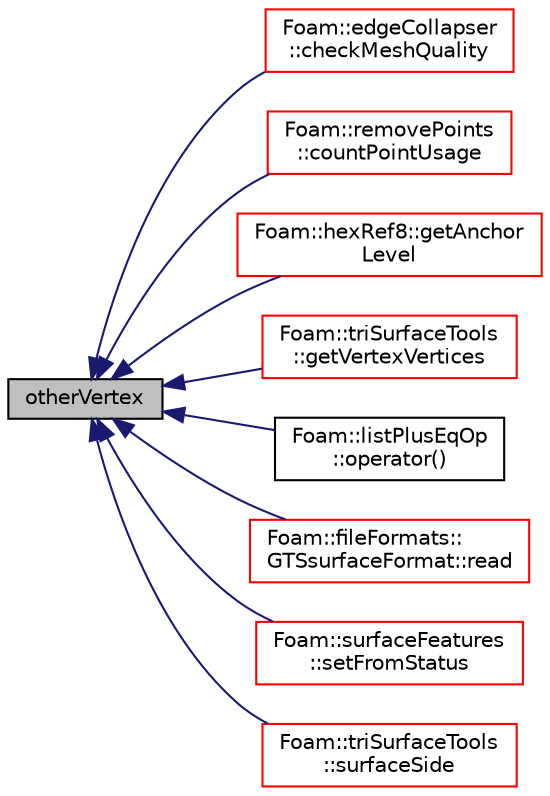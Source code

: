 digraph "otherVertex"
{
  bgcolor="transparent";
  edge [fontname="Helvetica",fontsize="10",labelfontname="Helvetica",labelfontsize="10"];
  node [fontname="Helvetica",fontsize="10",shape=record];
  rankdir="LR";
  Node1 [label="otherVertex",height=0.2,width=0.4,color="black", fillcolor="grey75", style="filled", fontcolor="black"];
  Node1 -> Node2 [dir="back",color="midnightblue",fontsize="10",style="solid",fontname="Helvetica"];
  Node2 [label="Foam::edgeCollapser\l::checkMeshQuality",height=0.2,width=0.4,color="red",URL="$a00622.html#a05c592dbdbe3fcc0728c2595750b5982",tooltip="Check mesh and mark points on faces in error. "];
  Node1 -> Node3 [dir="back",color="midnightblue",fontsize="10",style="solid",fontname="Helvetica"];
  Node3 [label="Foam::removePoints\l::countPointUsage",height=0.2,width=0.4,color="red",URL="$a02205.html#a6884eaacac39541b80b52140262aecdd",tooltip="Mark in pointCanBeDeleted the points that can be deleted. "];
  Node1 -> Node4 [dir="back",color="midnightblue",fontsize="10",style="solid",fontname="Helvetica"];
  Node4 [label="Foam::hexRef8::getAnchor\lLevel",height=0.2,width=0.4,color="red",URL="$a01022.html#a0abcd99a610e037c74e2266ba4ae2418",tooltip="Gets level such that the face has four points <= level. "];
  Node1 -> Node5 [dir="back",color="midnightblue",fontsize="10",style="solid",fontname="Helvetica"];
  Node5 [label="Foam::triSurfaceTools\l::getVertexVertices",height=0.2,width=0.4,color="red",URL="$a02767.html#af8c8a35e91aeac5ecf9a34f607d2c035",tooltip="Get all vertices (local numbering) connected to vertices of edge. "];
  Node1 -> Node6 [dir="back",color="midnightblue",fontsize="10",style="solid",fontname="Helvetica"];
  Node6 [label="Foam::listPlusEqOp\l::operator()",height=0.2,width=0.4,color="black",URL="$a01394.html#ae4420a9fd791f5ab9ebad1a3150ba899"];
  Node1 -> Node7 [dir="back",color="midnightblue",fontsize="10",style="solid",fontname="Helvetica"];
  Node7 [label="Foam::fileFormats::\lGTSsurfaceFormat::read",height=0.2,width=0.4,color="red",URL="$a00971.html#a464ebd67acbdff0014d4dae69e3ec4be",tooltip="Read from file. "];
  Node1 -> Node8 [dir="back",color="midnightblue",fontsize="10",style="solid",fontname="Helvetica"];
  Node8 [label="Foam::surfaceFeatures\l::setFromStatus",height=0.2,width=0.4,color="red",URL="$a02550.html#a3ec4130a2f02e6be2ba97774910eb125",tooltip="Set from status per edge. "];
  Node1 -> Node9 [dir="back",color="midnightblue",fontsize="10",style="solid",fontname="Helvetica"];
  Node9 [label="Foam::triSurfaceTools\l::surfaceSide",height=0.2,width=0.4,color="red",URL="$a02767.html#ae00858e2e83c342b4f2520e8db4bd345",tooltip="Given nearest point (to sample) on surface determines which side. "];
}
